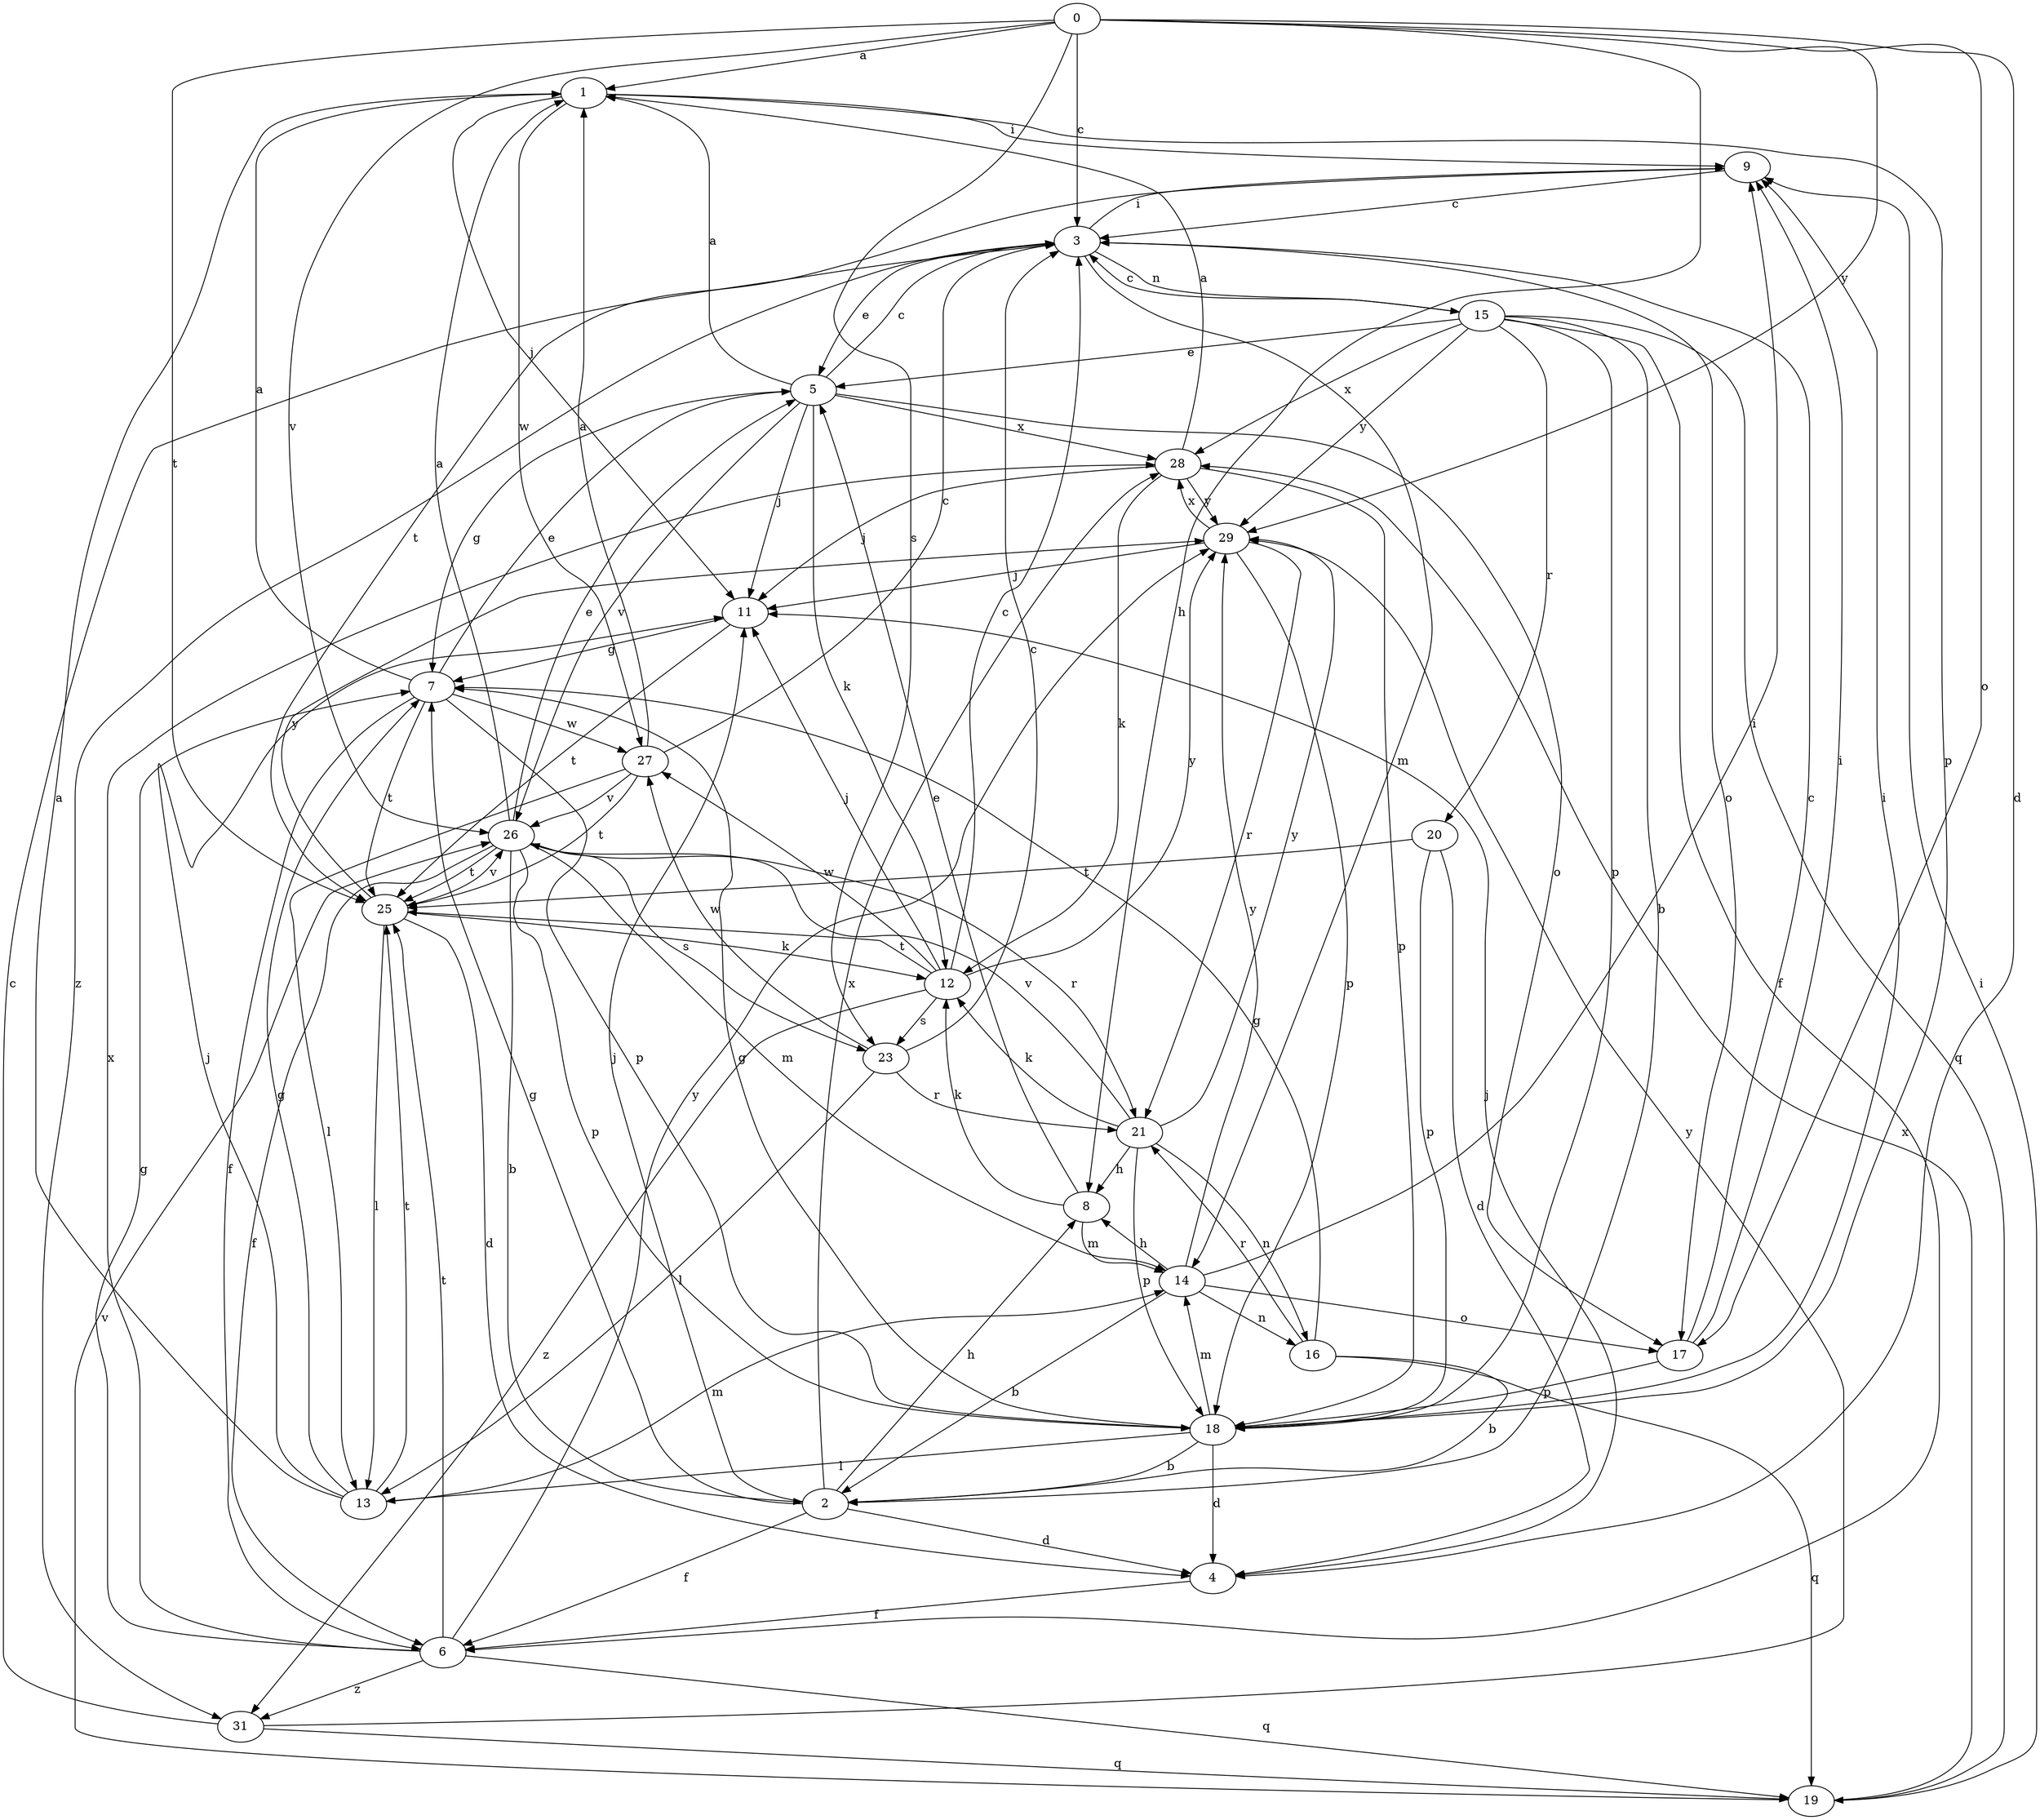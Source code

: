 strict digraph  {
0;
1;
2;
3;
4;
5;
6;
7;
8;
9;
11;
12;
13;
14;
15;
16;
17;
18;
19;
20;
21;
23;
25;
26;
27;
28;
29;
31;
0 -> 1  [label=a];
0 -> 3  [label=c];
0 -> 4  [label=d];
0 -> 8  [label=h];
0 -> 17  [label=o];
0 -> 23  [label=s];
0 -> 25  [label=t];
0 -> 26  [label=v];
0 -> 29  [label=y];
1 -> 9  [label=i];
1 -> 11  [label=j];
1 -> 18  [label=p];
1 -> 27  [label=w];
2 -> 4  [label=d];
2 -> 6  [label=f];
2 -> 7  [label=g];
2 -> 8  [label=h];
2 -> 11  [label=j];
2 -> 28  [label=x];
3 -> 5  [label=e];
3 -> 9  [label=i];
3 -> 14  [label=m];
3 -> 15  [label=n];
3 -> 17  [label=o];
3 -> 31  [label=z];
4 -> 6  [label=f];
4 -> 11  [label=j];
5 -> 1  [label=a];
5 -> 3  [label=c];
5 -> 7  [label=g];
5 -> 11  [label=j];
5 -> 12  [label=k];
5 -> 17  [label=o];
5 -> 26  [label=v];
5 -> 28  [label=x];
6 -> 7  [label=g];
6 -> 19  [label=q];
6 -> 25  [label=t];
6 -> 28  [label=x];
6 -> 29  [label=y];
6 -> 31  [label=z];
7 -> 1  [label=a];
7 -> 5  [label=e];
7 -> 6  [label=f];
7 -> 18  [label=p];
7 -> 25  [label=t];
7 -> 27  [label=w];
8 -> 5  [label=e];
8 -> 12  [label=k];
8 -> 14  [label=m];
9 -> 3  [label=c];
9 -> 25  [label=t];
11 -> 7  [label=g];
11 -> 25  [label=t];
12 -> 3  [label=c];
12 -> 11  [label=j];
12 -> 23  [label=s];
12 -> 25  [label=t];
12 -> 27  [label=w];
12 -> 29  [label=y];
12 -> 31  [label=z];
13 -> 1  [label=a];
13 -> 7  [label=g];
13 -> 11  [label=j];
13 -> 14  [label=m];
13 -> 25  [label=t];
14 -> 2  [label=b];
14 -> 8  [label=h];
14 -> 9  [label=i];
14 -> 16  [label=n];
14 -> 17  [label=o];
14 -> 29  [label=y];
15 -> 2  [label=b];
15 -> 3  [label=c];
15 -> 5  [label=e];
15 -> 6  [label=f];
15 -> 18  [label=p];
15 -> 19  [label=q];
15 -> 20  [label=r];
15 -> 28  [label=x];
15 -> 29  [label=y];
16 -> 2  [label=b];
16 -> 7  [label=g];
16 -> 19  [label=q];
16 -> 21  [label=r];
17 -> 3  [label=c];
17 -> 9  [label=i];
17 -> 18  [label=p];
18 -> 2  [label=b];
18 -> 4  [label=d];
18 -> 7  [label=g];
18 -> 9  [label=i];
18 -> 13  [label=l];
18 -> 14  [label=m];
19 -> 9  [label=i];
19 -> 26  [label=v];
19 -> 28  [label=x];
20 -> 4  [label=d];
20 -> 18  [label=p];
20 -> 25  [label=t];
21 -> 8  [label=h];
21 -> 12  [label=k];
21 -> 16  [label=n];
21 -> 18  [label=p];
21 -> 26  [label=v];
21 -> 29  [label=y];
23 -> 3  [label=c];
23 -> 13  [label=l];
23 -> 21  [label=r];
23 -> 27  [label=w];
25 -> 4  [label=d];
25 -> 12  [label=k];
25 -> 13  [label=l];
25 -> 26  [label=v];
25 -> 29  [label=y];
26 -> 1  [label=a];
26 -> 2  [label=b];
26 -> 5  [label=e];
26 -> 6  [label=f];
26 -> 14  [label=m];
26 -> 18  [label=p];
26 -> 21  [label=r];
26 -> 23  [label=s];
26 -> 25  [label=t];
27 -> 1  [label=a];
27 -> 3  [label=c];
27 -> 13  [label=l];
27 -> 25  [label=t];
27 -> 26  [label=v];
28 -> 1  [label=a];
28 -> 11  [label=j];
28 -> 12  [label=k];
28 -> 18  [label=p];
28 -> 29  [label=y];
29 -> 11  [label=j];
29 -> 18  [label=p];
29 -> 21  [label=r];
29 -> 28  [label=x];
31 -> 3  [label=c];
31 -> 19  [label=q];
31 -> 29  [label=y];
}
